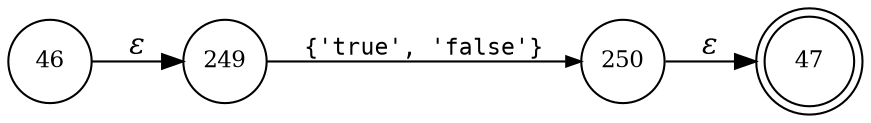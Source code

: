 digraph ATN {
rankdir=LR;
s47[fontsize=11, label="47", shape=doublecircle, fixedsize=true, width=.6];
s249[fontsize=11,label="249", shape=circle, fixedsize=true, width=.55, peripheries=1];
s250[fontsize=11,label="250", shape=circle, fixedsize=true, width=.55, peripheries=1];
s46[fontsize=11,label="46", shape=circle, fixedsize=true, width=.55, peripheries=1];
s46 -> s249 [fontname="Times-Italic", label="&epsilon;"];
s249 -> s250 [fontsize=11, fontname="Courier", arrowsize=.7, label = "{'true', 'false'}", arrowhead = normal];
s250 -> s47 [fontname="Times-Italic", label="&epsilon;"];
}